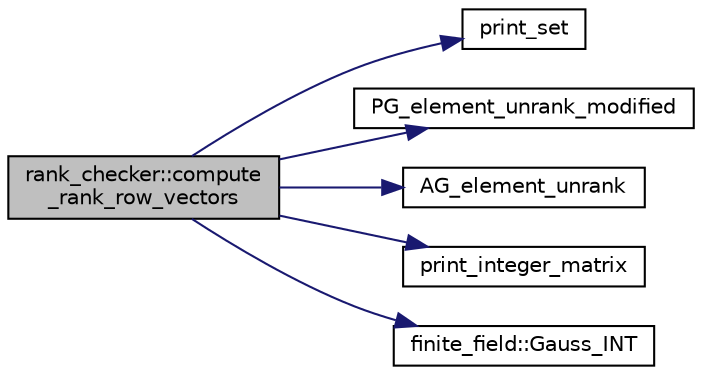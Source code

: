 digraph "rank_checker::compute_rank_row_vectors"
{
  edge [fontname="Helvetica",fontsize="10",labelfontname="Helvetica",labelfontsize="10"];
  node [fontname="Helvetica",fontsize="10",shape=record];
  rankdir="LR";
  Node36 [label="rank_checker::compute\l_rank_row_vectors",height=0.2,width=0.4,color="black", fillcolor="grey75", style="filled", fontcolor="black"];
  Node36 -> Node37 [color="midnightblue",fontsize="10",style="solid",fontname="Helvetica"];
  Node37 [label="print_set",height=0.2,width=0.4,color="black", fillcolor="white", style="filled",URL="$d0/dd1/blt_8h.html#a8c1a5fc71aea7ff31d181f0103196a24"];
  Node36 -> Node38 [color="midnightblue",fontsize="10",style="solid",fontname="Helvetica"];
  Node38 [label="PG_element_unrank_modified",height=0.2,width=0.4,color="black", fillcolor="white", style="filled",URL="$d4/d67/geometry_8h.html#a83ae9b605d496f6a90345303f6efae64"];
  Node36 -> Node39 [color="midnightblue",fontsize="10",style="solid",fontname="Helvetica"];
  Node39 [label="AG_element_unrank",height=0.2,width=0.4,color="black", fillcolor="white", style="filled",URL="$d4/d67/geometry_8h.html#a4a33b86c87b2879b97cfa1327abe2885"];
  Node36 -> Node40 [color="midnightblue",fontsize="10",style="solid",fontname="Helvetica"];
  Node40 [label="print_integer_matrix",height=0.2,width=0.4,color="black", fillcolor="white", style="filled",URL="$d5/db4/io__and__os_8h.html#ab4d187a9b89a64102b971201b789b653"];
  Node36 -> Node41 [color="midnightblue",fontsize="10",style="solid",fontname="Helvetica"];
  Node41 [label="finite_field::Gauss_INT",height=0.2,width=0.4,color="black", fillcolor="white", style="filled",URL="$df/d5a/classfinite__field.html#adb676d2e80341b53751326e3a58beb11"];
}
